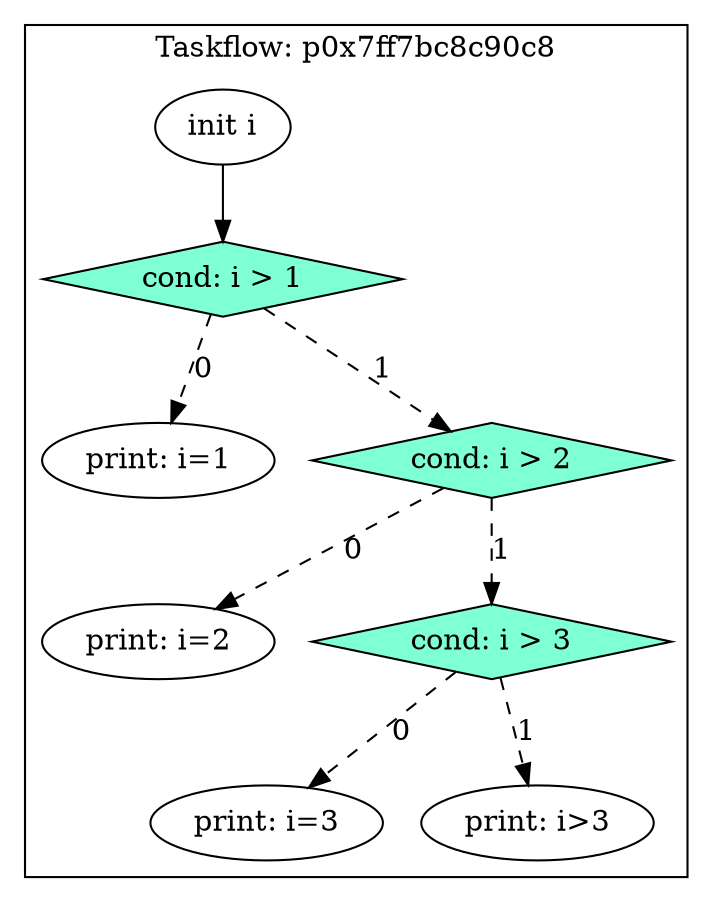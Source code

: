 digraph Taskflow {
subgraph cluster_p0x7ff7bc8c9128 {
label="Taskflow: p0x7ff7bc8c90c8";
p0x7f8f12065d10[label="init i" ];
p0x7f8f12065d10 -> p0x7f8f12065e20;
p0x7f8f12065e20[label="cond: i > 1" shape=diamond color=black fillcolor=aquamarine style=filled];
p0x7f8f12065e20 -> p0x7f8f12065c00 [style=dashed label="0"];
p0x7f8f12065e20 -> p0x7f8f120659e0 [style=dashed label="1"];
p0x7f8f120659e0[label="cond: i > 2" shape=diamond color=black fillcolor=aquamarine style=filled];
p0x7f8f120659e0 -> p0x7f8f120658d0 [style=dashed label="0"];
p0x7f8f120659e0 -> p0x7f8f12065af0 [style=dashed label="1"];
p0x7f8f12065af0[label="cond: i > 3" shape=diamond color=black fillcolor=aquamarine style=filled];
p0x7f8f12065af0 -> p0x7f8f120657c0 [style=dashed label="0"];
p0x7f8f12065af0 -> p0x7f8f120656b0 [style=dashed label="1"];
p0x7f8f12065c00[label="print: i=1" ];
p0x7f8f120658d0[label="print: i=2" ];
p0x7f8f120657c0[label="print: i=3" ];
p0x7f8f120656b0[label="print: i>3" ];
}
}

